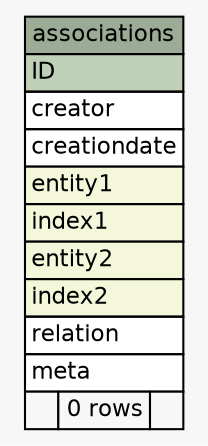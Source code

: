 // dot 2.38.0 on Mac OS X 10.11.3
// SchemaSpy rev 590
digraph "associations" {
  graph [
    rankdir="RL"
    bgcolor="#f7f7f7"
    nodesep="0.18"
    ranksep="0.46"
    fontname="Helvetica"
    fontsize="11"
  ];
  node [
    fontname="Helvetica"
    fontsize="11"
    shape="plaintext"
  ];
  edge [
    arrowsize="0.8"
  ];
  "associations" [
    label=<
    <TABLE BORDER="0" CELLBORDER="1" CELLSPACING="0" BGCOLOR="#ffffff">
      <TR><TD COLSPAN="3" BGCOLOR="#9bab96" ALIGN="CENTER">associations</TD></TR>
      <TR><TD PORT="ID" COLSPAN="3" BGCOLOR="#bed1b8" ALIGN="LEFT">ID</TD></TR>
      <TR><TD PORT="creator" COLSPAN="3" ALIGN="LEFT">creator</TD></TR>
      <TR><TD PORT="creationdate" COLSPAN="3" ALIGN="LEFT">creationdate</TD></TR>
      <TR><TD PORT="entity1" COLSPAN="3" BGCOLOR="#f4f7da" ALIGN="LEFT">entity1</TD></TR>
      <TR><TD PORT="index1" COLSPAN="3" BGCOLOR="#f4f7da" ALIGN="LEFT">index1</TD></TR>
      <TR><TD PORT="entity2" COLSPAN="3" BGCOLOR="#f4f7da" ALIGN="LEFT">entity2</TD></TR>
      <TR><TD PORT="index2" COLSPAN="3" BGCOLOR="#f4f7da" ALIGN="LEFT">index2</TD></TR>
      <TR><TD PORT="relation" COLSPAN="3" ALIGN="LEFT">relation</TD></TR>
      <TR><TD PORT="meta" COLSPAN="3" ALIGN="LEFT">meta</TD></TR>
      <TR><TD ALIGN="LEFT" BGCOLOR="#f7f7f7">  </TD><TD ALIGN="RIGHT" BGCOLOR="#f7f7f7">0 rows</TD><TD ALIGN="RIGHT" BGCOLOR="#f7f7f7">  </TD></TR>
    </TABLE>>
    URL="tables/associations.html"
    tooltip="associations"
  ];
}
